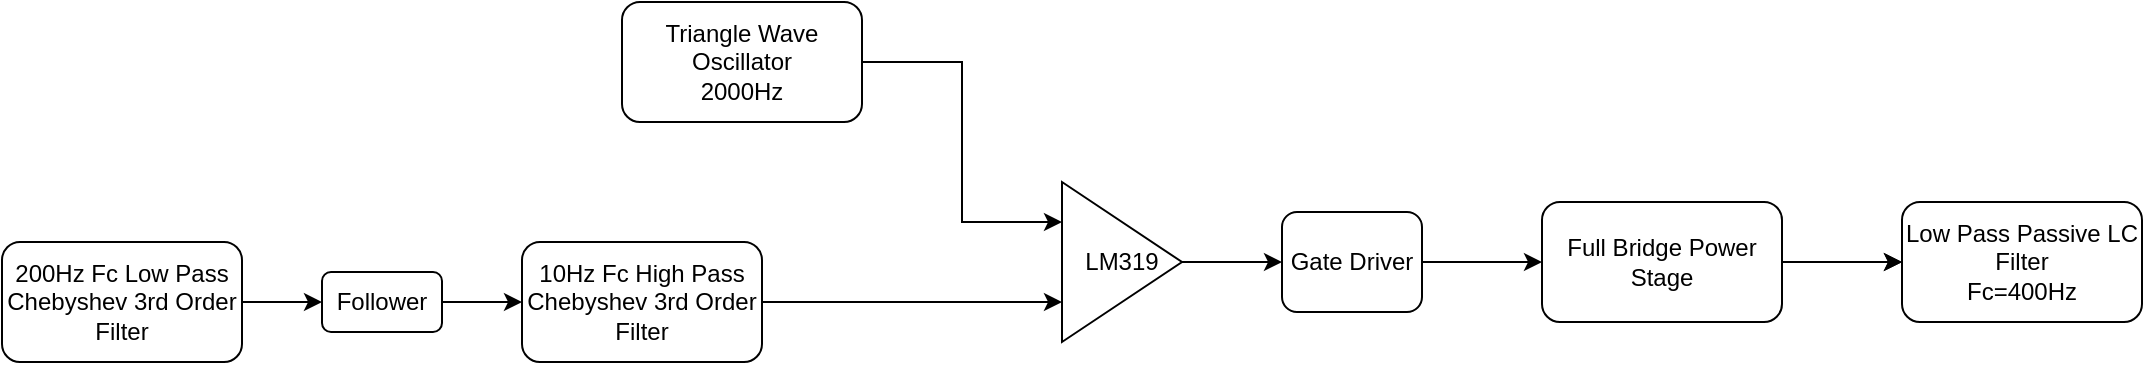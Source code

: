 <mxfile version="12.8.5" type="device"><diagram id="akGe_bCj7AQNsBY9M7zB" name="Page-1"><mxGraphModel dx="1422" dy="713" grid="1" gridSize="10" guides="1" tooltips="1" connect="1" arrows="1" fold="1" page="1" pageScale="1" pageWidth="850" pageHeight="1100" math="0" shadow="0"><root><mxCell id="0"/><mxCell id="1" parent="0"/><mxCell id="gRNWM8-okIiV5ZSBxyHx-9" style="edgeStyle=orthogonalEdgeStyle;rounded=0;orthogonalLoop=1;jettySize=auto;html=1;exitX=1;exitY=0.5;exitDx=0;exitDy=0;entryX=0;entryY=0.25;entryDx=0;entryDy=0;" edge="1" parent="1" source="gRNWM8-okIiV5ZSBxyHx-1" target="gRNWM8-okIiV5ZSBxyHx-17"><mxGeometry relative="1" as="geometry"><mxPoint x="520" y="300" as="targetPoint"/></mxGeometry></mxCell><mxCell id="gRNWM8-okIiV5ZSBxyHx-1" value="Triangle Wave Oscillator&lt;br&gt;2000Hz" style="rounded=1;whiteSpace=wrap;html=1;" vertex="1" parent="1"><mxGeometry x="350" y="180" width="120" height="60" as="geometry"/></mxCell><mxCell id="gRNWM8-okIiV5ZSBxyHx-13" style="edgeStyle=orthogonalEdgeStyle;rounded=0;orthogonalLoop=1;jettySize=auto;html=1;exitX=1;exitY=0.5;exitDx=0;exitDy=0;entryX=0;entryY=0.5;entryDx=0;entryDy=0;" edge="1" parent="1" source="gRNWM8-okIiV5ZSBxyHx-17" target="gRNWM8-okIiV5ZSBxyHx-10"><mxGeometry relative="1" as="geometry"><mxPoint x="640" y="315" as="sourcePoint"/></mxGeometry></mxCell><mxCell id="gRNWM8-okIiV5ZSBxyHx-6" style="edgeStyle=orthogonalEdgeStyle;rounded=0;orthogonalLoop=1;jettySize=auto;html=1;exitX=1;exitY=0.5;exitDx=0;exitDy=0;entryX=0;entryY=0.5;entryDx=0;entryDy=0;" edge="1" parent="1" source="gRNWM8-okIiV5ZSBxyHx-3" target="gRNWM8-okIiV5ZSBxyHx-4"><mxGeometry relative="1" as="geometry"/></mxCell><mxCell id="gRNWM8-okIiV5ZSBxyHx-3" value="200Hz Fc Low Pass Chebyshev 3rd Order Filter" style="rounded=1;whiteSpace=wrap;html=1;" vertex="1" parent="1"><mxGeometry x="40" y="300" width="120" height="60" as="geometry"/></mxCell><mxCell id="gRNWM8-okIiV5ZSBxyHx-7" style="edgeStyle=orthogonalEdgeStyle;rounded=0;orthogonalLoop=1;jettySize=auto;html=1;exitX=1;exitY=0.5;exitDx=0;exitDy=0;entryX=0;entryY=0.5;entryDx=0;entryDy=0;" edge="1" parent="1" source="gRNWM8-okIiV5ZSBxyHx-4" target="gRNWM8-okIiV5ZSBxyHx-5"><mxGeometry relative="1" as="geometry"/></mxCell><mxCell id="gRNWM8-okIiV5ZSBxyHx-4" value="Follower" style="rounded=1;whiteSpace=wrap;html=1;" vertex="1" parent="1"><mxGeometry x="200" y="315" width="60" height="30" as="geometry"/></mxCell><mxCell id="gRNWM8-okIiV5ZSBxyHx-8" style="edgeStyle=orthogonalEdgeStyle;rounded=0;orthogonalLoop=1;jettySize=auto;html=1;exitX=1;exitY=0.5;exitDx=0;exitDy=0;entryX=0;entryY=0.75;entryDx=0;entryDy=0;" edge="1" parent="1" source="gRNWM8-okIiV5ZSBxyHx-5" target="gRNWM8-okIiV5ZSBxyHx-17"><mxGeometry relative="1" as="geometry"><mxPoint x="520" y="330" as="targetPoint"/></mxGeometry></mxCell><mxCell id="gRNWM8-okIiV5ZSBxyHx-5" value="10Hz Fc High Pass Chebyshev 3rd Order Filter" style="rounded=1;whiteSpace=wrap;html=1;" vertex="1" parent="1"><mxGeometry x="300" y="300" width="120" height="60" as="geometry"/></mxCell><mxCell id="gRNWM8-okIiV5ZSBxyHx-14" style="edgeStyle=orthogonalEdgeStyle;rounded=0;orthogonalLoop=1;jettySize=auto;html=1;exitX=1;exitY=0.5;exitDx=0;exitDy=0;entryX=0;entryY=0.5;entryDx=0;entryDy=0;" edge="1" parent="1" source="gRNWM8-okIiV5ZSBxyHx-10" target="gRNWM8-okIiV5ZSBxyHx-11"><mxGeometry relative="1" as="geometry"/></mxCell><mxCell id="gRNWM8-okIiV5ZSBxyHx-10" value="Gate Driver" style="rounded=1;whiteSpace=wrap;html=1;" vertex="1" parent="1"><mxGeometry x="680" y="285" width="70" height="50" as="geometry"/></mxCell><mxCell id="gRNWM8-okIiV5ZSBxyHx-16" style="edgeStyle=orthogonalEdgeStyle;rounded=0;orthogonalLoop=1;jettySize=auto;html=1;exitX=1;exitY=0.5;exitDx=0;exitDy=0;entryX=0;entryY=0.5;entryDx=0;entryDy=0;" edge="1" parent="1" source="gRNWM8-okIiV5ZSBxyHx-11" target="gRNWM8-okIiV5ZSBxyHx-15"><mxGeometry relative="1" as="geometry"/></mxCell><mxCell id="gRNWM8-okIiV5ZSBxyHx-11" value="Full Bridge Power Stage" style="rounded=1;whiteSpace=wrap;html=1;" vertex="1" parent="1"><mxGeometry x="810" y="280" width="120" height="60" as="geometry"/></mxCell><mxCell id="gRNWM8-okIiV5ZSBxyHx-15" value="Low Pass Passive LC Filter&lt;br&gt;Fc=400Hz" style="rounded=1;whiteSpace=wrap;html=1;" vertex="1" parent="1"><mxGeometry x="990" y="280" width="120" height="60" as="geometry"/></mxCell><mxCell id="gRNWM8-okIiV5ZSBxyHx-17" value="LM319" style="triangle;whiteSpace=wrap;html=1;" vertex="1" parent="1"><mxGeometry x="570" y="270" width="60" height="80" as="geometry"/></mxCell><mxCell id="gRNWM8-okIiV5ZSBxyHx-18" style="edgeStyle=orthogonalEdgeStyle;rounded=0;orthogonalLoop=1;jettySize=auto;html=1;exitX=1;exitY=0.5;exitDx=0;exitDy=0;entryX=0;entryY=0.5;entryDx=0;entryDy=0;" edge="1" parent="1"><mxGeometry relative="1" as="geometry"><mxPoint x="930" y="310" as="sourcePoint"/><mxPoint x="990" y="310" as="targetPoint"/></mxGeometry></mxCell></root></mxGraphModel></diagram></mxfile>